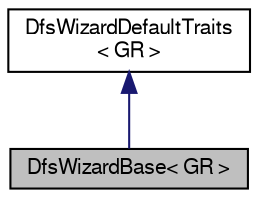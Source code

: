 digraph "DfsWizardBase&lt; GR &gt;"
{
 // LATEX_PDF_SIZE
  edge [fontname="FreeSans",fontsize="10",labelfontname="FreeSans",labelfontsize="10"];
  node [fontname="FreeSans",fontsize="10",shape=record];
  Node0 [label="DfsWizardBase\< GR \>",height=0.2,width=0.4,color="black", fillcolor="grey75", style="filled", fontcolor="black",tooltip="Default traits class used by DfsWizard."];
  Node1 -> Node0 [dir="back",color="midnightblue",fontsize="10",style="solid",fontname="FreeSans"];
  Node1 [label="DfsWizardDefaultTraits\l\< GR \>",height=0.2,width=0.4,color="black", fillcolor="white", style="filled",URL="$a01981.html",tooltip="Default traits class of dfs() function."];
}
